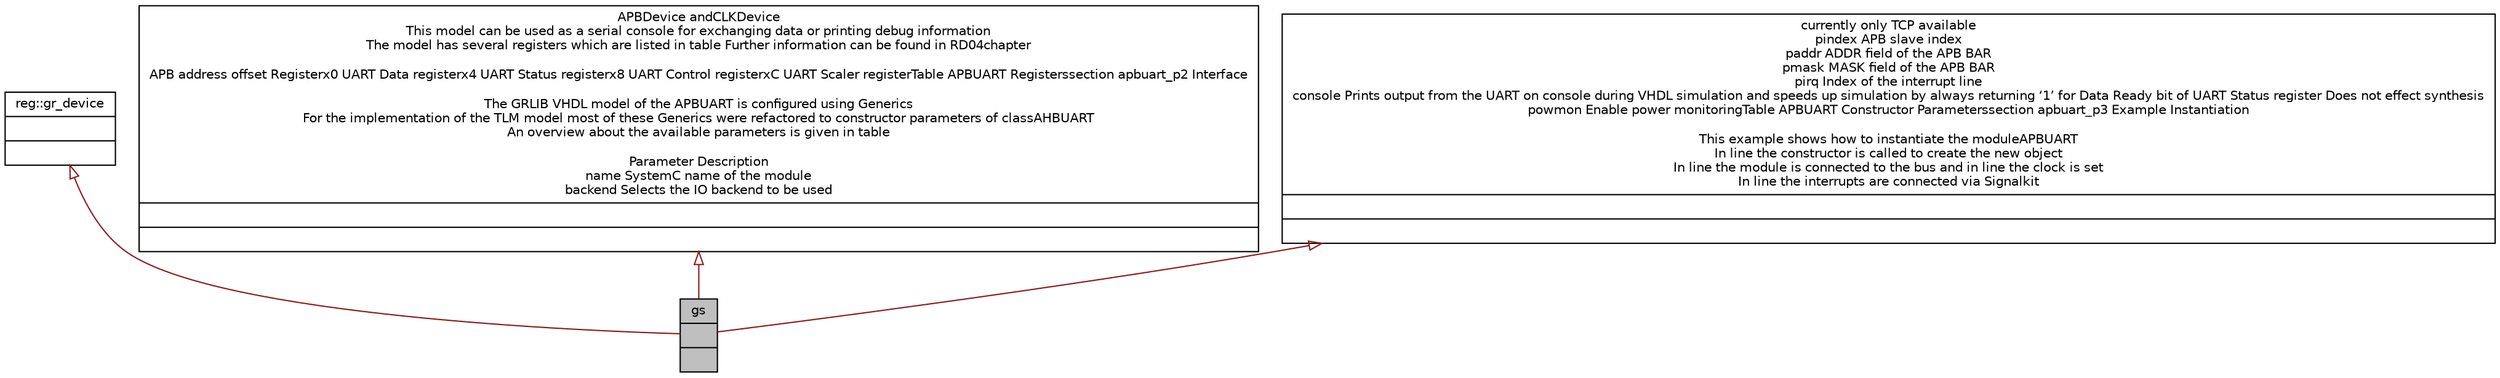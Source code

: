 digraph G
{
  edge [fontname="Helvetica",fontsize="10",labelfontname="Helvetica",labelfontsize="10"];
  node [fontname="Helvetica",fontsize="10",shape=record];
  Node1 [label="{gs\n||}",height=0.2,width=0.4,color="black", fillcolor="grey75", style="filled" fontcolor="black"];
  Node2 -> Node1 [dir=back,color="firebrick4",fontsize="10",style="solid",arrowtail="empty",fontname="Helvetica"];
  Node2 [label="{reg::gr_device\n||}",height=0.2,width=0.4,color="black", fillcolor="white", style="filled",URL="$classreg_1_1gr__device.html"];
  Node3 -> Node1 [dir=back,color="firebrick4",fontsize="10",style="solid",arrowtail="empty",fontname="Helvetica"];
  Node3 [label="{APBDevice andCLKDevice\nThis model can be used as a serial console for exchanging data or printing debug information\nThe model has several registers which are listed in table Further information can be found in RD04chapter\n\nAPB address offset Registerx0 UART Data registerx4 UART Status registerx8 UART Control registerxC UART Scaler registerTable APBUART Registerssection apbuart_p2 Interface\n\nThe GRLIB VHDL model of the APBUART is configured using Generics\nFor the implementation of the TLM model most of these Generics were refactored to constructor parameters of classAHBUART\nAn overview about the available parameters is given in table\n\nParameter Description\nname SystemC name of the module\nbackend Selects the IO backend to be used\n||}",height=0.2,width=0.4,color="black", fillcolor="white", style="filled",URL="$classAPBDevice_01andCLKDevice
This_01model_01can_01be_01used_01as_01a_01serial_01console_01for_08268c36cc5d49c07d2417ad292e0abcf.html"];
  Node4 -> Node1 [dir=back,color="firebrick4",fontsize="10",style="solid",arrowtail="empty",fontname="Helvetica"];
  Node4 [label="{currently only TCP available\npindex APB slave index\npaddr ADDR field of the APB BAR\npmask MASK field of the APB BAR\npirq Index of the interrupt line\nconsole Prints output from the UART on console during VHDL simulation and speeds up simulation by always returning ‘1’ for Data Ready bit of UART Status register Does not effect synthesis\npowmon Enable power monitoringTable APBUART Constructor Parameterssection apbuart_p3 Example Instantiation\n\nThis example shows how to instantiate the moduleAPBUART\nIn line the constructor is called to create the new object\nIn line the module is connected to the bus and in line the clock is set\nIn line the interrupts are connected via Signalkit\n||}",height=0.2,width=0.4,color="black", fillcolor="white", style="filled",URL="$classcurrently_01only_01TCP_01available
pindex_01APB_01slave_01index
paddr_01ADDR_01field_01of_0cb4f9da303f68241037b02101041fbf4.html"];
}
